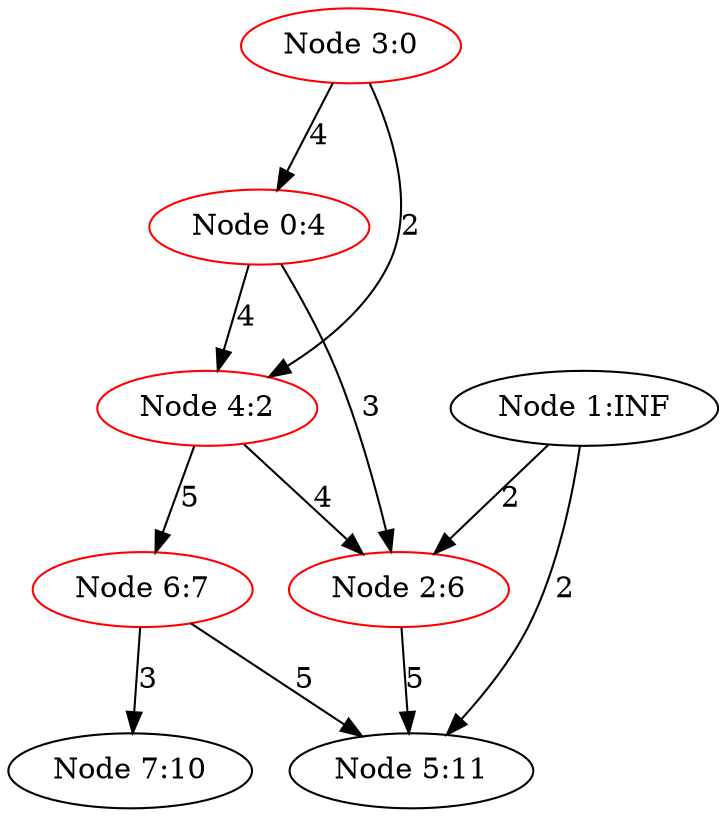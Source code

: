 digraph DijkstraDirected {
"Node 0:4" -> {"Node 2:6"} [label="3"]
"Node 0:4" -> {"Node 4:2"} [label="4"]
"Node 1:INF" -> {"Node 2:6"} [label="2"]
"Node 1:INF" -> {"Node 5:11"} [label="2"]
"Node 2:6" -> {"Node 5:11"} [label="5"]
"Node 3:0" -> {"Node 0:4"} [label="4"]
"Node 3:0" -> {"Node 4:2"} [label="2"]
"Node 4:2" -> {"Node 2:6"} [label="4"]
"Node 4:2" -> {"Node 6:7"} [label="5"]
"Node 6:7" -> {"Node 5:11"} [label="5"]
"Node 6:7" -> {"Node 7:10"} [label="3"]
"Node 0:4" [color=red]
"Node 1:INF"
"Node 2:6" [color=red]
"Node 3:0" [color=red]
"Node 4:2" [color=red]
"Node 5:11"
"Node 6:7" [color=red]
"Node 7:10"
}
